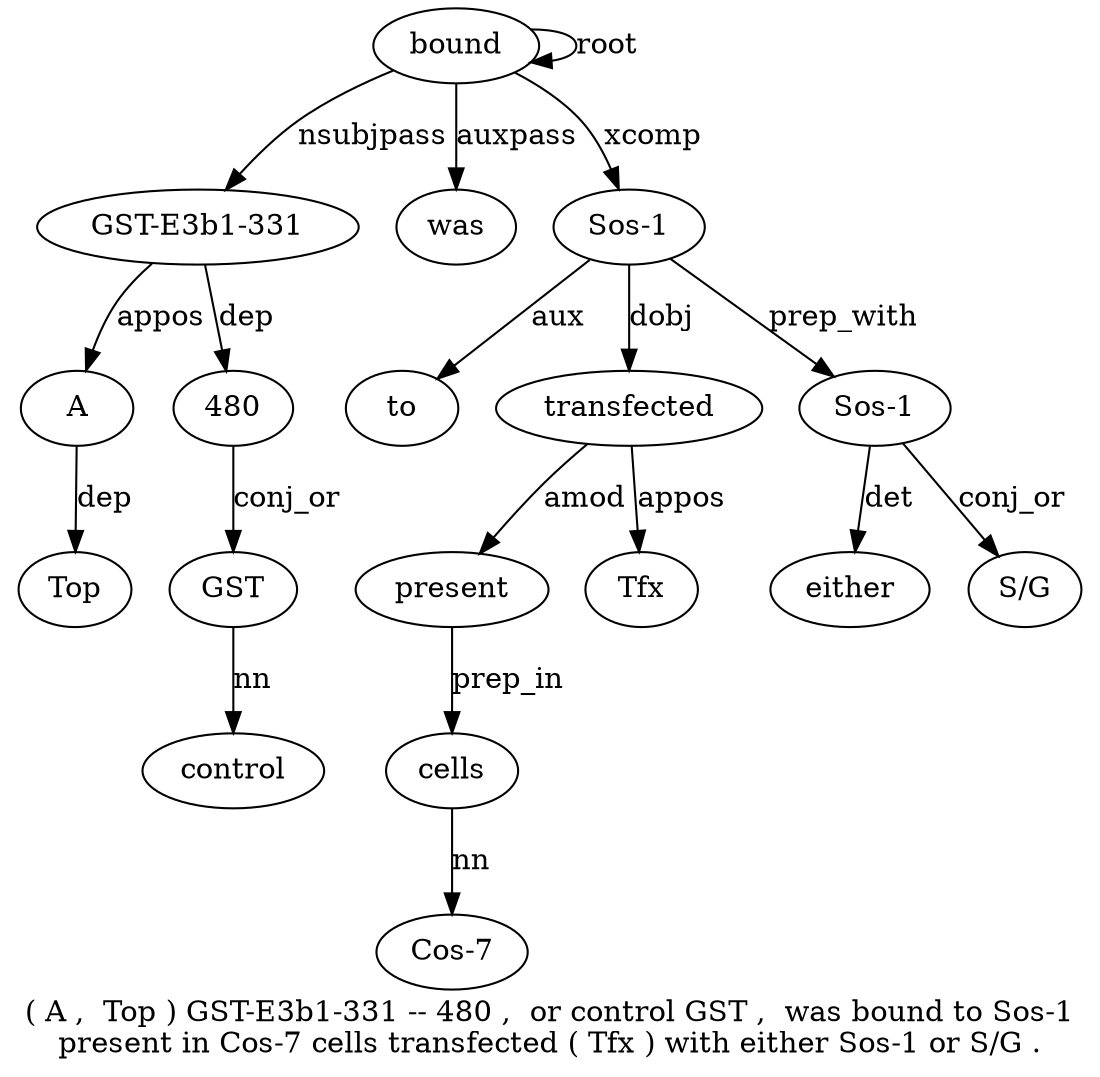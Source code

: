 digraph "( A ,  Top ) GST-E3b1-331 -- 480 ,  or control GST ,  was bound to Sos-1 present in Cos-7 cells transfected ( Tfx ) with either Sos-1 or S/G ." {
label="( A ,  Top ) GST-E3b1-331 -- 480 ,  or control GST ,  was bound to Sos-1
present in Cos-7 cells transfected ( Tfx ) with either Sos-1 or S/G .";
"GST-E3b1-3316" [style=filled, fillcolor=white, label="GST-E3b1-331"];
A2 [style=filled, fillcolor=white, label=A];
"GST-E3b1-3316" -> A2  [label=appos];
Top4 [style=filled, fillcolor=white, label=Top];
A2 -> Top4  [label=dep];
bound15 [style=filled, fillcolor=white, label=bound];
bound15 -> "GST-E3b1-3316"  [label=nsubjpass];
480 [style=filled, fillcolor=white, label=480];
"GST-E3b1-3316" -> 480  [label=dep];
GST12 [style=filled, fillcolor=white, label=GST];
control11 [style=filled, fillcolor=white, label=control];
GST12 -> control11  [label=nn];
480 -> GST12  [label=conj_or];
was14 [style=filled, fillcolor=white, label=was];
bound15 -> was14  [label=auxpass];
bound15 -> bound15  [label=root];
"Sos-17" [style=filled, fillcolor=white, label="Sos-1"];
to16 [style=filled, fillcolor=white, label=to];
"Sos-17" -> to16  [label=aux];
bound15 -> "Sos-17"  [label=xcomp];
transfected22 [style=filled, fillcolor=white, label=transfected];
present18 [style=filled, fillcolor=white, label=present];
transfected22 -> present18  [label=amod];
cells21 [style=filled, fillcolor=white, label=cells];
"Cos-720" [style=filled, fillcolor=white, label="Cos-7"];
cells21 -> "Cos-720"  [label=nn];
present18 -> cells21  [label=prep_in];
"Sos-17" -> transfected22  [label=dobj];
Tfx24 [style=filled, fillcolor=white, label=Tfx];
transfected22 -> Tfx24  [label=appos];
"Sos-128" [style=filled, fillcolor=white, label="Sos-1"];
either27 [style=filled, fillcolor=white, label=either];
"Sos-128" -> either27  [label=det];
"Sos-17" -> "Sos-128"  [label=prep_with];
"S/G30" [style=filled, fillcolor=white, label="S/G"];
"Sos-128" -> "S/G30"  [label=conj_or];
}
